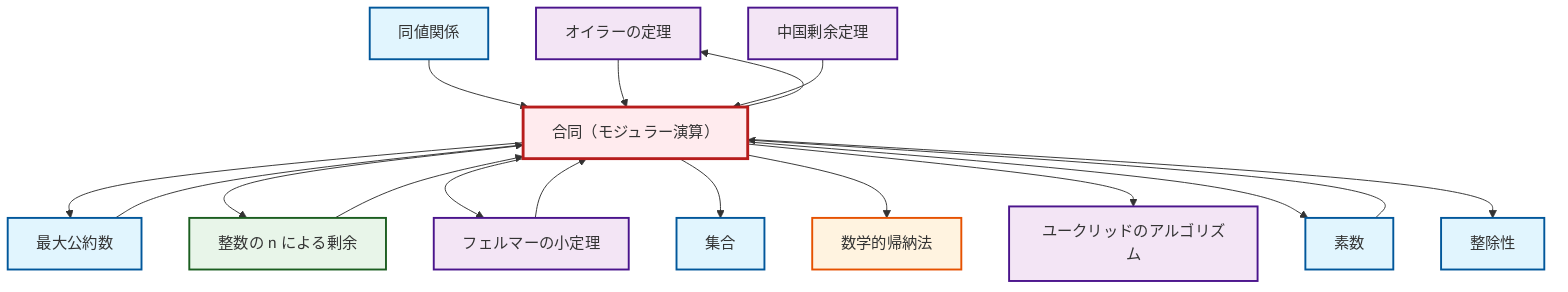 graph TD
    classDef definition fill:#e1f5fe,stroke:#01579b,stroke-width:2px
    classDef theorem fill:#f3e5f5,stroke:#4a148c,stroke-width:2px
    classDef axiom fill:#fff3e0,stroke:#e65100,stroke-width:2px
    classDef example fill:#e8f5e9,stroke:#1b5e20,stroke-width:2px
    classDef current fill:#ffebee,stroke:#b71c1c,stroke-width:3px
    ax-induction["数学的帰納法"]:::axiom
    thm-euler["オイラーの定理"]:::theorem
    def-set["集合"]:::definition
    def-equivalence-relation["同値関係"]:::definition
    thm-fermat-little["フェルマーの小定理"]:::theorem
    def-gcd["最大公約数"]:::definition
    thm-euclidean-algorithm["ユークリッドのアルゴリズム"]:::theorem
    def-divisibility["整除性"]:::definition
    def-congruence["合同（モジュラー演算）"]:::definition
    ex-quotient-integers-mod-n["整数の n による剰余"]:::example
    thm-chinese-remainder["中国剰余定理"]:::theorem
    def-prime["素数"]:::definition
    def-equivalence-relation --> def-congruence
    def-congruence --> def-gcd
    thm-fermat-little --> def-congruence
    ex-quotient-integers-mod-n --> def-congruence
    def-congruence --> ex-quotient-integers-mod-n
    def-gcd --> def-congruence
    def-prime --> def-congruence
    def-congruence --> thm-fermat-little
    def-congruence --> def-set
    def-congruence --> ax-induction
    def-congruence --> thm-euclidean-algorithm
    thm-euler --> def-congruence
    thm-chinese-remainder --> def-congruence
    def-congruence --> def-prime
    def-congruence --> thm-euler
    def-congruence --> def-divisibility
    class def-congruence current